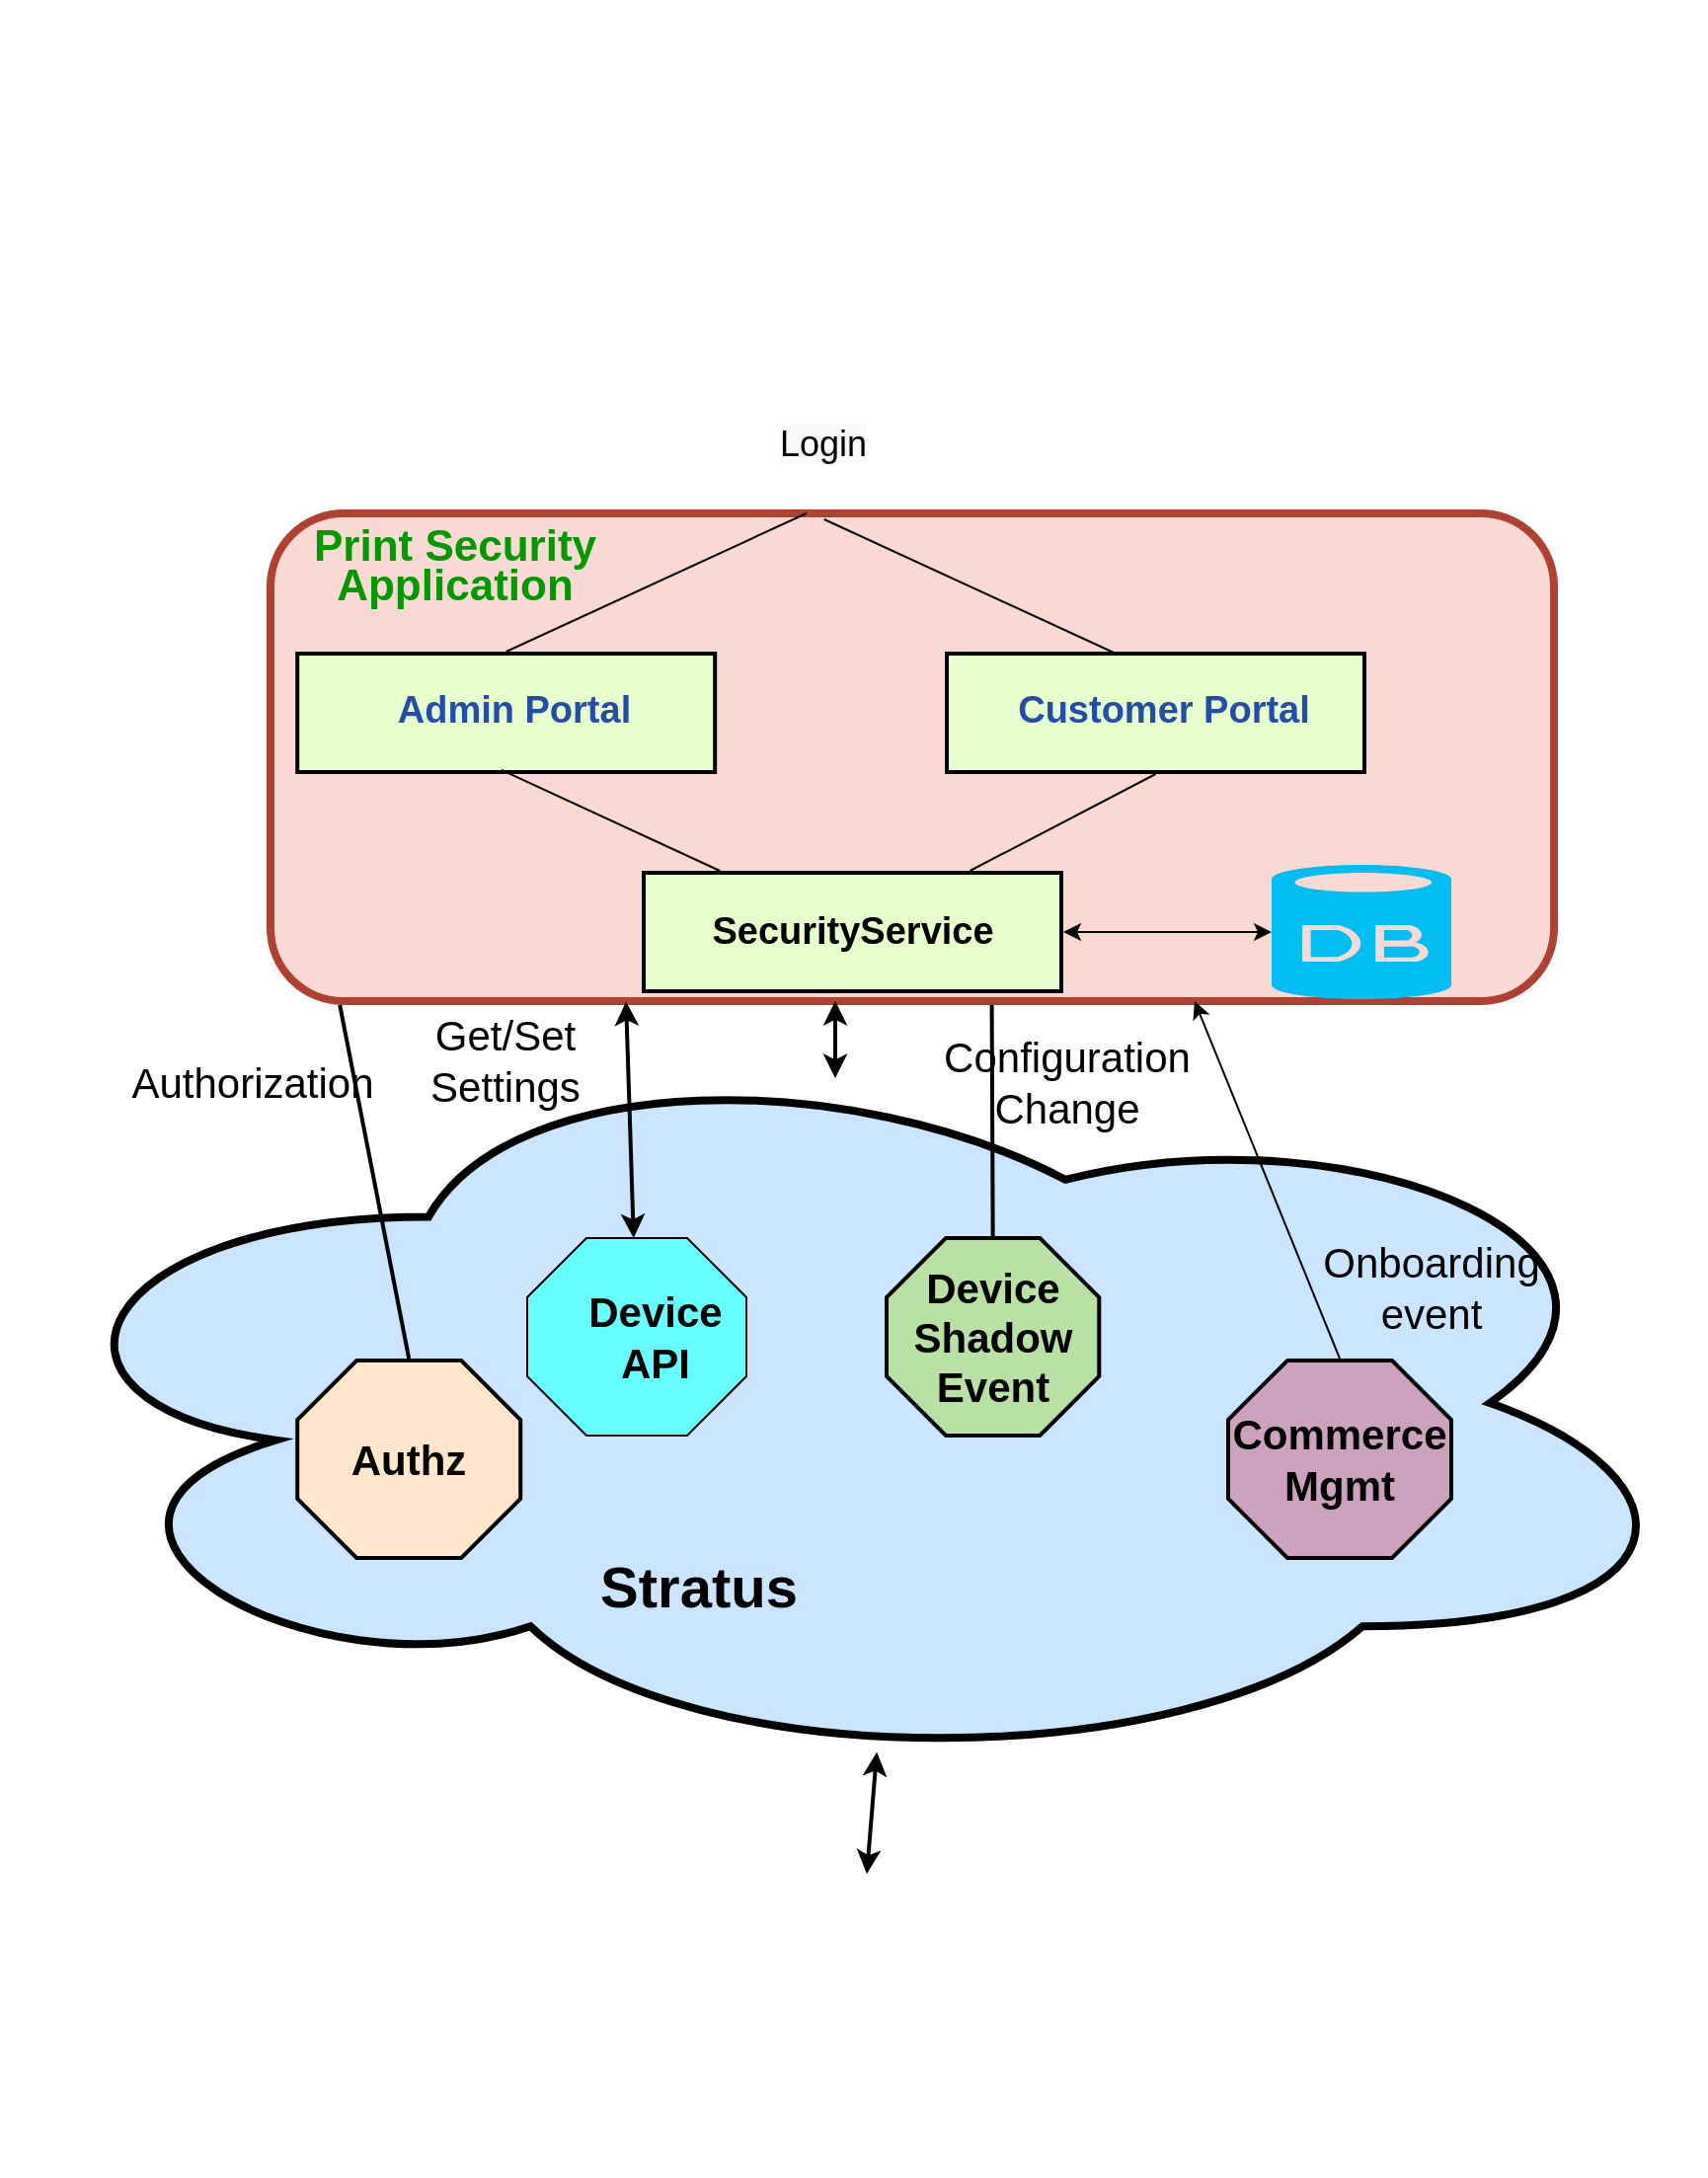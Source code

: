 <mxfile version="20.5.3" type="github">
  <diagram id="mmOVbtokAlxPiqpoXWGH" name="Page-1">
    <mxGraphModel dx="3220" dy="1323" grid="1" gridSize="13" guides="1" tooltips="1" connect="1" arrows="1" fold="1" page="1" pageScale="1" pageWidth="850" pageHeight="1100" math="0" shadow="0">
      <root>
        <mxCell id="0" />
        <mxCell id="1" parent="0" />
        <mxCell id="FBRyngB8Ks105Ayn_6fm-1" value="" style="shape=image;html=1;verticalAlign=top;verticalLabelPosition=bottom;labelBackgroundColor=#ffffff;imageAspect=0;aspect=fixed;image=https://cdn3.iconfinder.com/data/icons/snowish/128x128/devices/printer.png" vertex="1" parent="1">
          <mxGeometry x="355.1" y="962" width="152.6" height="152.6" as="geometry" />
        </mxCell>
        <mxCell id="FBRyngB8Ks105Ayn_6fm-47" value="" style="rounded=1;whiteSpace=wrap;html=1;sketch=0;fontSize=18;strokeWidth=4;fillColor=#fad9d5;strokeColor=#ae4132;" vertex="1" parent="1">
          <mxGeometry x="130" y="273" width="650" height="247" as="geometry" />
        </mxCell>
        <mxCell id="FBRyngB8Ks105Ayn_6fm-48" value="" style="rounded=0;whiteSpace=wrap;html=1;sketch=0;strokeColor=#000000;fontSize=18;fillColor=#E6FFCC;strokeWidth=2;perimeterSpacing=1;" vertex="1" parent="1">
          <mxGeometry x="143.6" y="344" width="211.5" height="60" as="geometry" />
        </mxCell>
        <mxCell id="FBRyngB8Ks105Ayn_6fm-49" value="" style="rounded=0;whiteSpace=wrap;html=1;sketch=0;strokeColor=#000000;fontSize=18;fillColor=#E6FFCC;strokeWidth=2;perimeterSpacing=1;" vertex="1" parent="1">
          <mxGeometry x="472.5" y="344" width="211.5" height="60" as="geometry" />
        </mxCell>
        <mxCell id="FBRyngB8Ks105Ayn_6fm-50" value="&lt;p style=&quot;line-height: 140%;&quot;&gt;&lt;font size=&quot;1&quot; color=&quot;#244cab&quot; style=&quot;&quot;&gt;&lt;b style=&quot;font-size: 19px;&quot;&gt;Admin Portal&lt;/b&gt;&lt;/font&gt;&lt;/p&gt;" style="text;html=1;strokeColor=none;fillColor=none;align=center;verticalAlign=middle;whiteSpace=wrap;rounded=0;sketch=0;" vertex="1" parent="1">
          <mxGeometry x="182" y="359" width="143" height="30" as="geometry" />
        </mxCell>
        <mxCell id="FBRyngB8Ks105Ayn_6fm-51" value="&lt;p style=&quot;line-height: 140%;&quot;&gt;&lt;b style=&quot;&quot;&gt;&lt;font style=&quot;font-size: 19px;&quot; color=&quot;#244cab&quot;&gt;Customer Portal&lt;/font&gt;&lt;/b&gt;&lt;/p&gt;" style="text;html=1;strokeColor=none;fillColor=none;align=center;verticalAlign=middle;whiteSpace=wrap;rounded=0;sketch=0;" vertex="1" parent="1">
          <mxGeometry x="501.6" y="359" width="161.4" height="30" as="geometry" />
        </mxCell>
        <mxCell id="FBRyngB8Ks105Ayn_6fm-52" value="&lt;p style=&quot;line-height: 130%;&quot;&gt;&lt;font color=&quot;#009900&quot; size=&quot;1&quot; style=&quot;&quot;&gt;&lt;b style=&quot;font-size: 22px;&quot;&gt;Print Security Application&lt;/b&gt;&lt;/font&gt;&lt;/p&gt;" style="text;html=1;strokeColor=none;fillColor=none;align=center;verticalAlign=middle;whiteSpace=wrap;rounded=0;sketch=0;" vertex="1" parent="1">
          <mxGeometry x="128.1" y="286" width="190.9" height="30" as="geometry" />
        </mxCell>
        <mxCell id="FBRyngB8Ks105Ayn_6fm-55" value="" style="shape=image;html=1;verticalAlign=top;verticalLabelPosition=bottom;labelBackgroundColor=#ffffff;imageAspect=0;aspect=fixed;image=https://cdn1.iconfinder.com/data/icons/100-basic-for-user-interface/32/79-users-128.png;sketch=0;strokeColor=#000000;fontSize=18;fillColor=#9AC7BF;" vertex="1" parent="1">
          <mxGeometry x="340" y="13" width="128" height="128" as="geometry" />
        </mxCell>
        <mxCell id="FBRyngB8Ks105Ayn_6fm-56" value="" style="shape=image;html=1;verticalAlign=top;verticalLabelPosition=bottom;labelBackgroundColor=#ffffff;imageAspect=0;aspect=fixed;image=https://cdn1.iconfinder.com/data/icons/heroicons-ui/24/login-128.png;sketch=0;strokeColor=#000000;fontSize=18;fillColor=#9AC7BF;direction=south;rotation=-180;" vertex="1" parent="1">
          <mxGeometry x="344.5" y="130" width="128" height="128" as="geometry" />
        </mxCell>
        <mxCell id="FBRyngB8Ks105Ayn_6fm-58" value="&lt;span style=&quot;color: rgb(0, 0, 0); font-family: Helvetica; font-size: 18px; font-style: normal; font-variant-ligatures: normal; font-variant-caps: normal; font-weight: 400; letter-spacing: normal; orphans: 2; text-align: center; text-indent: 0px; text-transform: none; widows: 2; word-spacing: 0px; -webkit-text-stroke-width: 0px; background-color: rgb(248, 249, 250); text-decoration-thickness: initial; text-decoration-style: initial; text-decoration-color: initial; float: none; display: inline !important;&quot;&gt;Login&lt;/span&gt;" style="text;whiteSpace=wrap;html=1;fontSize=18;" vertex="1" parent="1">
          <mxGeometry x="386.35" y="221" width="143" height="52" as="geometry" />
        </mxCell>
        <mxCell id="FBRyngB8Ks105Ayn_6fm-59" value="&lt;p style=&quot;line-height: 140%;&quot;&gt;&lt;font style=&quot;font-size: 19px;&quot;&gt;&lt;b style=&quot;&quot;&gt;SecurityService&lt;/b&gt;&lt;/font&gt;&lt;/p&gt;" style="rounded=0;whiteSpace=wrap;html=1;sketch=0;strokeColor=#000000;fontSize=18;fillColor=#E6FFCC;strokeWidth=2;perimeterSpacing=1;" vertex="1" parent="1">
          <mxGeometry x="319" y="455" width="211.5" height="60" as="geometry" />
        </mxCell>
        <mxCell id="FBRyngB8Ks105Ayn_6fm-60" value="" style="endArrow=none;html=1;rounded=0;strokeWidth=1;fontSize=18;exitX=0.5;exitY=0;exitDx=0;exitDy=0;" edge="1" parent="1" source="FBRyngB8Ks105Ayn_6fm-48" target="FBRyngB8Ks105Ayn_6fm-58">
          <mxGeometry width="50" height="50" relative="1" as="geometry">
            <mxPoint x="305.1" y="326" as="sourcePoint" />
            <mxPoint x="355.1" y="276" as="targetPoint" />
          </mxGeometry>
        </mxCell>
        <mxCell id="FBRyngB8Ks105Ayn_6fm-61" value="" style="endArrow=none;html=1;rounded=0;strokeWidth=1;fontSize=18;entryX=0.168;entryY=1.058;entryDx=0;entryDy=0;entryPerimeter=0;exitX=0.402;exitY=0.01;exitDx=0;exitDy=0;exitPerimeter=0;" edge="1" parent="1" source="FBRyngB8Ks105Ayn_6fm-49" target="FBRyngB8Ks105Ayn_6fm-58">
          <mxGeometry width="50" height="50" relative="1" as="geometry">
            <mxPoint x="637" y="557" as="sourcePoint" />
            <mxPoint x="687" y="507" as="targetPoint" />
          </mxGeometry>
        </mxCell>
        <mxCell id="FBRyngB8Ks105Ayn_6fm-62" value="" style="endArrow=none;html=1;rounded=0;strokeWidth=1;fontSize=18;entryX=0.5;entryY=1;entryDx=0;entryDy=0;" edge="1" parent="1" source="FBRyngB8Ks105Ayn_6fm-59" target="FBRyngB8Ks105Ayn_6fm-49">
          <mxGeometry width="50" height="50" relative="1" as="geometry">
            <mxPoint x="637" y="531" as="sourcePoint" />
            <mxPoint x="687" y="481" as="targetPoint" />
          </mxGeometry>
        </mxCell>
        <mxCell id="FBRyngB8Ks105Ayn_6fm-64" value="" style="endArrow=none;html=1;rounded=0;strokeWidth=1;fontSize=18;" edge="1" parent="1" source="FBRyngB8Ks105Ayn_6fm-59">
          <mxGeometry width="50" height="50" relative="1" as="geometry">
            <mxPoint x="637" y="531" as="sourcePoint" />
            <mxPoint x="247" y="403" as="targetPoint" />
            <Array as="points">
              <mxPoint x="247" y="403" />
            </Array>
          </mxGeometry>
        </mxCell>
        <mxCell id="FBRyngB8Ks105Ayn_6fm-67" value="" style="ellipse;shape=cloud;whiteSpace=wrap;html=1;align=center;sketch=0;strokeColor=#000000;fontSize=21;fontColor=#660033;fillColor=#CCE5FF;strokeWidth=4;" vertex="1" parent="1">
          <mxGeometry x="-5" y="535" width="860" height="377" as="geometry" />
        </mxCell>
        <mxCell id="FBRyngB8Ks105Ayn_6fm-69" value="" style="verticalLabelPosition=bottom;html=1;verticalAlign=top;align=center;strokeColor=none;fillColor=#00BEF2;shape=mxgraph.azure.database;sketch=0;fontSize=21;fontColor=#660033;" vertex="1" parent="1">
          <mxGeometry x="637" y="451" width="91" height="68" as="geometry" />
        </mxCell>
        <mxCell id="FBRyngB8Ks105Ayn_6fm-70" value="" style="endArrow=classic;startArrow=classic;html=1;rounded=0;strokeWidth=1;fontSize=21;fontColor=#660033;entryX=0;entryY=0.5;entryDx=0;entryDy=0;entryPerimeter=0;exitX=1;exitY=0.5;exitDx=0;exitDy=0;" edge="1" parent="1" source="FBRyngB8Ks105Ayn_6fm-59" target="FBRyngB8Ks105Ayn_6fm-69">
          <mxGeometry width="50" height="50" relative="1" as="geometry">
            <mxPoint x="637" y="947" as="sourcePoint" />
            <mxPoint x="687" y="897" as="targetPoint" />
          </mxGeometry>
        </mxCell>
        <mxCell id="FBRyngB8Ks105Ayn_6fm-71" value="" style="whiteSpace=wrap;html=1;shape=mxgraph.basic.octagon2;align=center;verticalAlign=middle;dx=15;sketch=0;strokeColor=#000000;fontSize=21;fontColor=#660033;fillColor=#FFE6CC;strokeWidth=2;perimeterSpacing=1;" vertex="1" parent="1">
          <mxGeometry x="143.6" y="702" width="113" height="100" as="geometry" />
        </mxCell>
        <mxCell id="FBRyngB8Ks105Ayn_6fm-72" value="" style="whiteSpace=wrap;html=1;shape=mxgraph.basic.octagon2;align=center;verticalAlign=middle;dx=15;sketch=0;strokeColor=#000000;fontSize=21;fontColor=#660033;fillColor=#66FFFF;" vertex="1" parent="1">
          <mxGeometry x="260" y="640" width="111" height="100" as="geometry" />
        </mxCell>
        <mxCell id="FBRyngB8Ks105Ayn_6fm-73" value="&lt;font color=&quot;#000000&quot;&gt;&lt;b&gt;Device Shadow Event&lt;/b&gt;&lt;/font&gt;" style="whiteSpace=wrap;html=1;shape=mxgraph.basic.octagon2;align=center;verticalAlign=middle;dx=15;sketch=0;strokeColor=#000000;fontSize=21;fontColor=#660033;fillColor=#B9E0A5;strokeWidth=2;perimeterSpacing=1;" vertex="1" parent="1">
          <mxGeometry x="442" y="640" width="107.65" height="100" as="geometry" />
        </mxCell>
        <mxCell id="FBRyngB8Ks105Ayn_6fm-77" value="&lt;font color=&quot;#000000&quot;&gt;&lt;b&gt;Commerce&lt;br&gt;Mgmt&lt;/b&gt;&lt;/font&gt;" style="whiteSpace=wrap;html=1;shape=mxgraph.basic.octagon2;align=center;verticalAlign=middle;dx=15;sketch=0;strokeColor=#000000;fontSize=21;fontColor=#660033;fillColor=#CDA2BE;strokeWidth=2;perimeterSpacing=1;" vertex="1" parent="1">
          <mxGeometry x="615" y="702" width="113" height="100" as="geometry" />
        </mxCell>
        <mxCell id="FBRyngB8Ks105Ayn_6fm-79" value="&lt;font color=&quot;#000000&quot;&gt;&lt;b&gt;Authz&lt;/b&gt;&lt;/font&gt;" style="text;html=1;strokeColor=none;fillColor=none;align=center;verticalAlign=middle;whiteSpace=wrap;rounded=0;sketch=0;fontSize=21;fontColor=#660033;" vertex="1" parent="1">
          <mxGeometry x="170.1" y="737" width="60" height="30" as="geometry" />
        </mxCell>
        <mxCell id="FBRyngB8Ks105Ayn_6fm-80" value="&lt;font color=&quot;#000000&quot;&gt;&lt;b&gt;Device&lt;br&gt;API&lt;br&gt;&lt;/b&gt;&lt;/font&gt;" style="text;html=1;strokeColor=none;fillColor=none;align=center;verticalAlign=middle;whiteSpace=wrap;rounded=0;sketch=0;fontSize=21;fontColor=#660033;strokeWidth=2;perimeterSpacing=1;" vertex="1" parent="1">
          <mxGeometry x="273" y="658.5" width="104.01" height="63" as="geometry" />
        </mxCell>
        <mxCell id="FBRyngB8Ks105Ayn_6fm-81" value="" style="endArrow=classic;html=1;rounded=0;strokeWidth=1;fontSize=21;fontColor=#000000;exitX=0.5;exitY=0;exitDx=0;exitDy=0;exitPerimeter=0;entryX=0.72;entryY=1;entryDx=0;entryDy=0;entryPerimeter=0;" edge="1" parent="1" source="FBRyngB8Ks105Ayn_6fm-77" target="FBRyngB8Ks105Ayn_6fm-47">
          <mxGeometry width="50" height="50" relative="1" as="geometry">
            <mxPoint x="637" y="674" as="sourcePoint" />
            <mxPoint x="687" y="624" as="targetPoint" />
          </mxGeometry>
        </mxCell>
        <mxCell id="FBRyngB8Ks105Ayn_6fm-86" value="" style="endArrow=none;html=1;rounded=0;strokeWidth=2;fontSize=21;fontColor=#FF66FF;exitX=0.5;exitY=0;exitDx=0;exitDy=0;exitPerimeter=0;entryX=0.054;entryY=1.008;entryDx=0;entryDy=0;entryPerimeter=0;" edge="1" parent="1" source="FBRyngB8Ks105Ayn_6fm-71" target="FBRyngB8Ks105Ayn_6fm-47">
          <mxGeometry width="50" height="50" relative="1" as="geometry">
            <mxPoint x="494" y="544" as="sourcePoint" />
            <mxPoint x="544" y="494" as="targetPoint" />
          </mxGeometry>
        </mxCell>
        <mxCell id="FBRyngB8Ks105Ayn_6fm-87" value="&lt;font style=&quot;&quot; color=&quot;#000000&quot;&gt;Authorization&lt;/font&gt;" style="text;html=1;strokeColor=none;fillColor=none;align=center;verticalAlign=middle;whiteSpace=wrap;rounded=0;sketch=0;fontSize=21;fontColor=#FF66FF;" vertex="1" parent="1">
          <mxGeometry x="91" y="546" width="60" height="30" as="geometry" />
        </mxCell>
        <mxCell id="FBRyngB8Ks105Ayn_6fm-88" value="" style="endArrow=classic;startArrow=classic;html=1;rounded=0;strokeWidth=2;fontSize=21;fontColor=#000000;entryX=0.514;entryY=0.969;entryDx=0;entryDy=0;entryPerimeter=0;" edge="1" parent="1" target="FBRyngB8Ks105Ayn_6fm-67">
          <mxGeometry width="50" height="50" relative="1" as="geometry">
            <mxPoint x="432" y="962" as="sourcePoint" />
            <mxPoint x="431" y="910" as="targetPoint" />
          </mxGeometry>
        </mxCell>
        <mxCell id="FBRyngB8Ks105Ayn_6fm-90" value="" style="endArrow=classic;startArrow=classic;html=1;rounded=0;strokeWidth=2;fontSize=21;fontColor=#000000;entryX=0.44;entryY=1;entryDx=0;entryDy=0;entryPerimeter=0;" edge="1" parent="1" target="FBRyngB8Ks105Ayn_6fm-47">
          <mxGeometry width="50" height="50" relative="1" as="geometry">
            <mxPoint x="416" y="559" as="sourcePoint" />
            <mxPoint x="444" y="923" as="targetPoint" />
          </mxGeometry>
        </mxCell>
        <mxCell id="FBRyngB8Ks105Ayn_6fm-91" value="&lt;font style=&quot;&quot; color=&quot;#000000&quot;&gt;Get/Set Settings&lt;/font&gt;" style="text;html=1;strokeColor=none;fillColor=none;align=center;verticalAlign=middle;whiteSpace=wrap;rounded=0;sketch=0;fontSize=21;fontColor=#FF66FF;" vertex="1" parent="1">
          <mxGeometry x="187.35" y="535" width="124" height="30" as="geometry" />
        </mxCell>
        <mxCell id="FBRyngB8Ks105Ayn_6fm-94" value="&lt;font size=&quot;1&quot; style=&quot;&quot; color=&quot;#000000&quot;&gt;&lt;b style=&quot;font-size: 29px;&quot;&gt;Stratus&lt;/b&gt;&lt;/font&gt;" style="text;html=1;strokeColor=none;fillColor=none;align=center;verticalAlign=middle;whiteSpace=wrap;rounded=0;sketch=0;fontSize=21;fontColor=#FF66FF;" vertex="1" parent="1">
          <mxGeometry x="317.01" y="802" width="60" height="30" as="geometry" />
        </mxCell>
        <mxCell id="FBRyngB8Ks105Ayn_6fm-95" value="&lt;font style=&quot;&quot; color=&quot;#000000&quot;&gt;Onboarding event&lt;/font&gt;" style="text;html=1;strokeColor=none;fillColor=none;align=center;verticalAlign=middle;whiteSpace=wrap;rounded=0;sketch=0;fontSize=21;fontColor=#FF66FF;" vertex="1" parent="1">
          <mxGeometry x="656" y="650" width="124" height="30" as="geometry" />
        </mxCell>
        <mxCell id="FBRyngB8Ks105Ayn_6fm-96" value="&lt;font style=&quot;&quot; color=&quot;#000000&quot;&gt;Configuration Change&lt;/font&gt;" style="text;html=1;strokeColor=none;fillColor=none;align=center;verticalAlign=middle;whiteSpace=wrap;rounded=0;sketch=0;fontSize=21;fontColor=#FF66FF;" vertex="1" parent="1">
          <mxGeometry x="481" y="546" width="105.25" height="30" as="geometry" />
        </mxCell>
        <mxCell id="FBRyngB8Ks105Ayn_6fm-100" value="" style="endArrow=none;html=1;rounded=0;strokeWidth=2;fontSize=29;fontColor=#000000;entryX=0.562;entryY=1.008;entryDx=0;entryDy=0;entryPerimeter=0;exitX=0.5;exitY=0;exitDx=0;exitDy=0;exitPerimeter=0;" edge="1" parent="1" source="FBRyngB8Ks105Ayn_6fm-73" target="FBRyngB8Ks105Ayn_6fm-47">
          <mxGeometry width="50" height="50" relative="1" as="geometry">
            <mxPoint x="495" y="624" as="sourcePoint" />
            <mxPoint x="544" y="650" as="targetPoint" />
          </mxGeometry>
        </mxCell>
        <mxCell id="FBRyngB8Ks105Ayn_6fm-101" value="" style="endArrow=classic;startArrow=classic;html=1;rounded=0;strokeWidth=2;fontSize=29;fontColor=#000000;entryX=0.277;entryY=1.001;entryDx=0;entryDy=0;entryPerimeter=0;" edge="1" parent="1" source="FBRyngB8Ks105Ayn_6fm-72" target="FBRyngB8Ks105Ayn_6fm-47">
          <mxGeometry width="50" height="50" relative="1" as="geometry">
            <mxPoint x="494" y="700" as="sourcePoint" />
            <mxPoint x="299" y="520" as="targetPoint" />
          </mxGeometry>
        </mxCell>
      </root>
    </mxGraphModel>
  </diagram>
</mxfile>
